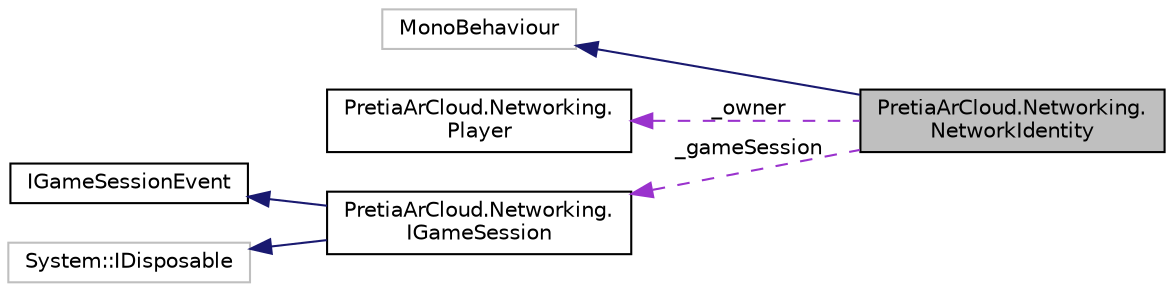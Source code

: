 digraph "PretiaArCloud.Networking.NetworkIdentity"
{
 // LATEX_PDF_SIZE
  edge [fontname="Helvetica",fontsize="10",labelfontname="Helvetica",labelfontsize="10"];
  node [fontname="Helvetica",fontsize="10",shape=record];
  rankdir="LR";
  Node1 [label="PretiaArCloud.Networking.\lNetworkIdentity",height=0.2,width=0.4,color="black", fillcolor="grey75", style="filled", fontcolor="black",tooltip=" "];
  Node2 -> Node1 [dir="back",color="midnightblue",fontsize="10",style="solid",fontname="Helvetica"];
  Node2 [label="MonoBehaviour",height=0.2,width=0.4,color="grey75", fillcolor="white", style="filled",tooltip=" "];
  Node3 -> Node1 [dir="back",color="darkorchid3",fontsize="10",style="dashed",label=" _owner" ,fontname="Helvetica"];
  Node3 [label="PretiaArCloud.Networking.\lPlayer",height=0.2,width=0.4,color="black", fillcolor="white", style="filled",URL="$classPretiaArCloud_1_1Networking_1_1Player.html",tooltip=" "];
  Node4 -> Node1 [dir="back",color="darkorchid3",fontsize="10",style="dashed",label=" _gameSession" ,fontname="Helvetica"];
  Node4 [label="PretiaArCloud.Networking.\lIGameSession",height=0.2,width=0.4,color="black", fillcolor="white", style="filled",URL="$interfacePretiaArCloud_1_1Networking_1_1IGameSession.html",tooltip=" "];
  Node5 -> Node4 [dir="back",color="midnightblue",fontsize="10",style="solid",fontname="Helvetica"];
  Node5 [label="IGameSessionEvent",height=0.2,width=0.4,color="black", fillcolor="white", style="filled",URL="$interfacePretiaArCloud_1_1Networking_1_1IGameSessionEvent.html",tooltip=" "];
  Node6 -> Node4 [dir="back",color="midnightblue",fontsize="10",style="solid",fontname="Helvetica"];
  Node6 [label="System::IDisposable",height=0.2,width=0.4,color="grey75", fillcolor="white", style="filled",tooltip=" "];
}
